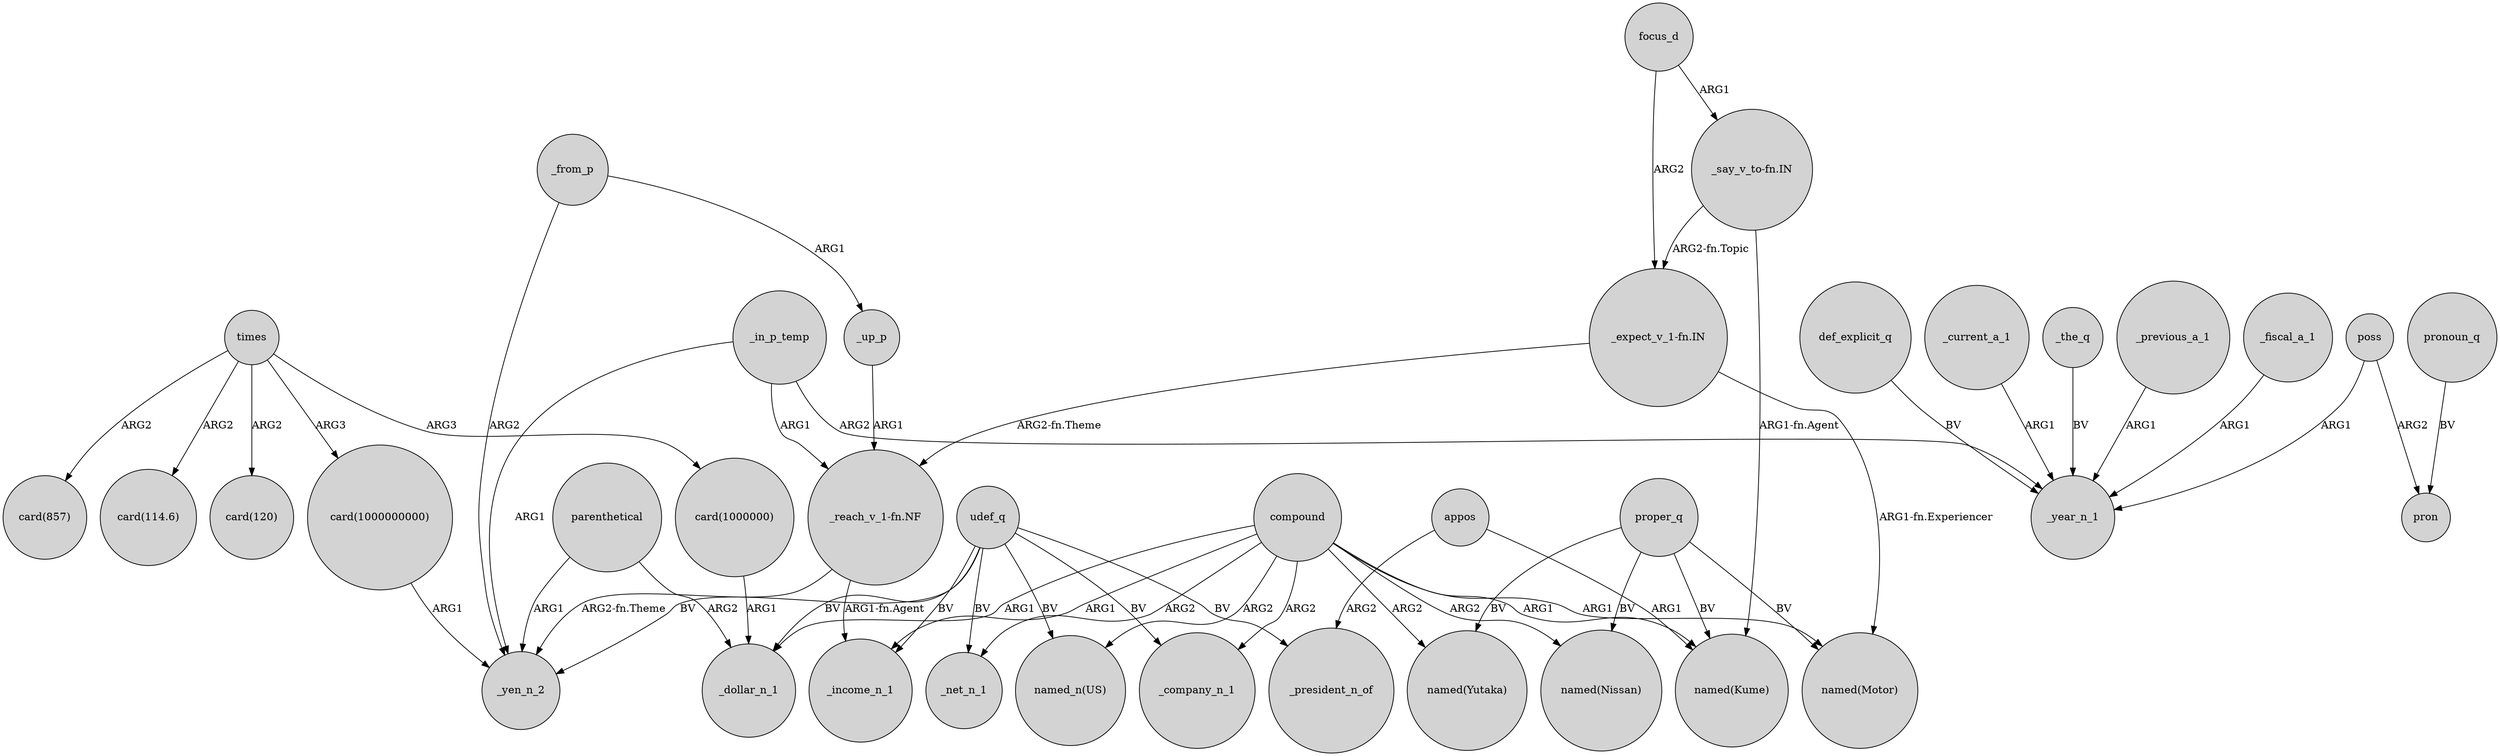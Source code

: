 digraph {
	node [shape=circle style=filled]
	times -> "card(857)" [label=ARG2]
	"card(1000000)" -> _dollar_n_1 [label=ARG1]
	udef_q -> _yen_n_2 [label=BV]
	"card(1000000000)" -> _yen_n_2 [label=ARG1]
	udef_q -> "named_n(US)" [label=BV]
	compound -> _income_n_1 [label=ARG1]
	poss -> pron [label=ARG2]
	focus_d -> "_expect_v_1-fn.IN" [label=ARG2]
	compound -> "named(Nissan)" [label=ARG2]
	proper_q -> "named(Kume)" [label=BV]
	compound -> _company_n_1 [label=ARG2]
	_in_p_temp -> "_reach_v_1-fn.NF" [label=ARG1]
	_current_a_1 -> _year_n_1 [label=ARG1]
	_from_p -> _up_p [label=ARG1]
	compound -> "named(Motor)" [label=ARG1]
	"_reach_v_1-fn.NF" -> _income_n_1 [label="ARG1-fn.Agent"]
	appos -> "named(Kume)" [label=ARG1]
	times -> "card(114.6)" [label=ARG2]
	compound -> "named_n(US)" [label=ARG2]
	focus_d -> "_say_v_to-fn.IN" [label=ARG1]
	poss -> _year_n_1 [label=ARG1]
	compound -> "named(Yutaka)" [label=ARG2]
	times -> "card(1000000000)" [label=ARG3]
	compound -> _dollar_n_1 [label=ARG1]
	_in_p_temp -> _year_n_1 [label=ARG2]
	appos -> _president_n_of [label=ARG2]
	pronoun_q -> pron [label=BV]
	_in_p_temp -> _yen_n_2 [label=ARG1]
	proper_q -> "named(Nissan)" [label=BV]
	_up_p -> "_reach_v_1-fn.NF" [label=ARG1]
	proper_q -> "named(Motor)" [label=BV]
	"_say_v_to-fn.IN" -> "named(Kume)" [label="ARG1-fn.Agent"]
	compound -> _net_n_1 [label=ARG2]
	udef_q -> _president_n_of [label=BV]
	"_expect_v_1-fn.IN" -> "_reach_v_1-fn.NF" [label="ARG2-fn.Theme"]
	times -> "card(1000000)" [label=ARG3]
	"_expect_v_1-fn.IN" -> "named(Motor)" [label="ARG1-fn.Experiencer"]
	_the_q -> _year_n_1 [label=BV]
	"_reach_v_1-fn.NF" -> _yen_n_2 [label="ARG2-fn.Theme"]
	proper_q -> "named(Yutaka)" [label=BV]
	compound -> "named(Kume)" [label=ARG1]
	udef_q -> _net_n_1 [label=BV]
	times -> "card(120)" [label=ARG2]
	parenthetical -> _yen_n_2 [label=ARG1]
	"_say_v_to-fn.IN" -> "_expect_v_1-fn.IN" [label="ARG2-fn.Topic"]
	_previous_a_1 -> _year_n_1 [label=ARG1]
	_fiscal_a_1 -> _year_n_1 [label=ARG1]
	_from_p -> _yen_n_2 [label=ARG2]
	parenthetical -> _dollar_n_1 [label=ARG2]
	udef_q -> _company_n_1 [label=BV]
	def_explicit_q -> _year_n_1 [label=BV]
	udef_q -> _dollar_n_1 [label=BV]
	udef_q -> _income_n_1 [label=BV]
}
